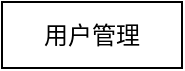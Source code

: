 <mxfile version="20.8.0" type="github">
  <diagram id="d0cNo84Df50XgzoV9EVo" name="第 1 页">
    <mxGraphModel dx="1144" dy="740" grid="1" gridSize="10" guides="1" tooltips="1" connect="1" arrows="1" fold="1" page="1" pageScale="1" pageWidth="3300" pageHeight="4681" math="0" shadow="0">
      <root>
        <mxCell id="0" />
        <mxCell id="1" parent="0" />
        <mxCell id="Wk_V2zIxLsip6jBVpnl1-1" value="用户管理" style="rounded=0;whiteSpace=wrap;html=1;" vertex="1" parent="1">
          <mxGeometry x="260" y="580" width="90" height="33" as="geometry" />
        </mxCell>
      </root>
    </mxGraphModel>
  </diagram>
</mxfile>
